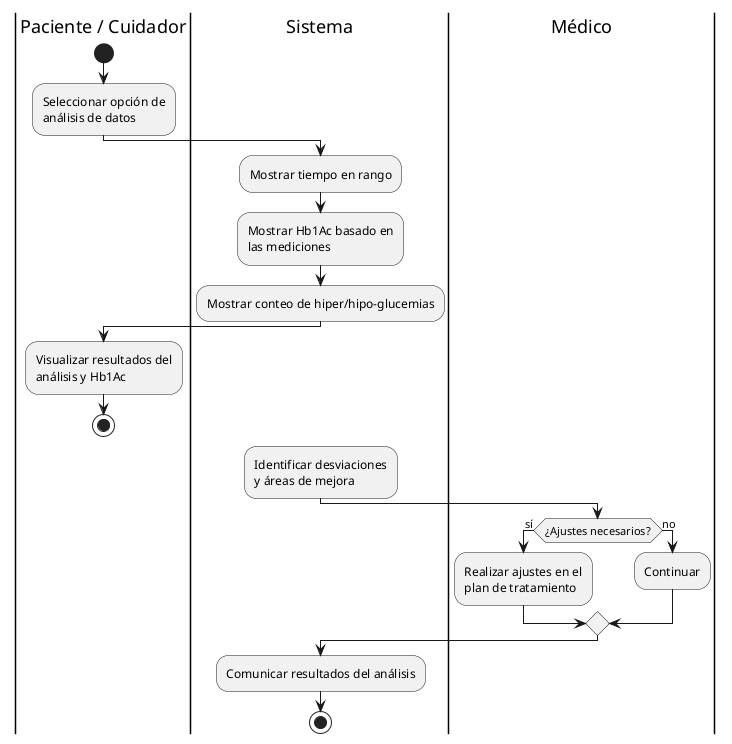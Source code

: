 @startuml
|Paciente / Cuidador|
start
:Seleccionar opción de 
análisis de datos;
|Sistema|
:Mostrar tiempo en rango;
:Mostrar Hb1Ac basado en 
las mediciones;
:Mostrar conteo de hiper/hipo-glucemias;
|Paciente / Cuidador|
:Visualizar resultados del 
análisis y Hb1Ac;
stop
|Sistema|
:Identificar desviaciones 
y áreas de mejora;
|Médico|
if (¿Ajustes necesarios?) then (sí)
  :Realizar ajustes en el 
plan de tratamiento;
else (no)
  :Continuar;
endif
|Sistema|
:Comunicar resultados del análisis;
stop
@enduml